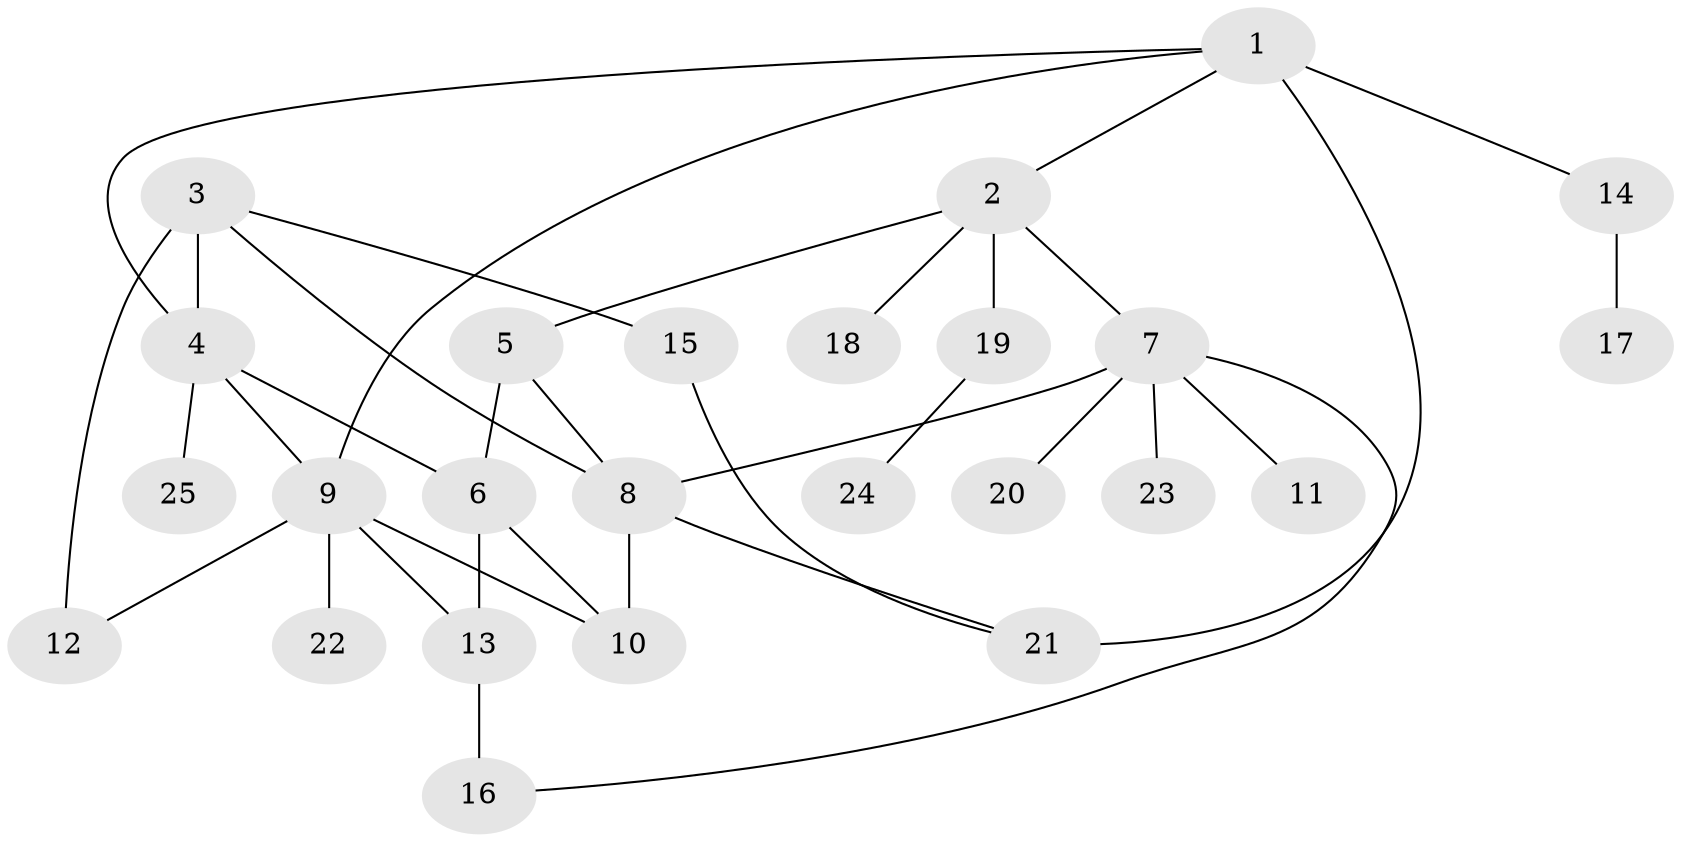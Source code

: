 // original degree distribution, {7: 0.08163265306122448, 6: 0.061224489795918366, 3: 0.08163265306122448, 9: 0.02040816326530612, 4: 0.04081632653061224, 1: 0.5510204081632653, 2: 0.16326530612244897}
// Generated by graph-tools (version 1.1) at 2025/52/03/04/25 22:52:21]
// undirected, 25 vertices, 35 edges
graph export_dot {
  node [color=gray90,style=filled];
  1;
  2;
  3;
  4;
  5;
  6;
  7;
  8;
  9;
  10;
  11;
  12;
  13;
  14;
  15;
  16;
  17;
  18;
  19;
  20;
  21;
  22;
  23;
  24;
  25;
  1 -- 2 [weight=1.0];
  1 -- 4 [weight=1.0];
  1 -- 9 [weight=1.0];
  1 -- 14 [weight=1.0];
  1 -- 21 [weight=2.0];
  2 -- 5 [weight=1.0];
  2 -- 7 [weight=1.0];
  2 -- 18 [weight=1.0];
  2 -- 19 [weight=1.0];
  3 -- 4 [weight=1.0];
  3 -- 8 [weight=1.0];
  3 -- 12 [weight=3.0];
  3 -- 15 [weight=1.0];
  4 -- 6 [weight=1.0];
  4 -- 9 [weight=1.0];
  4 -- 25 [weight=1.0];
  5 -- 6 [weight=5.0];
  5 -- 8 [weight=1.0];
  6 -- 10 [weight=1.0];
  6 -- 13 [weight=1.0];
  7 -- 8 [weight=1.0];
  7 -- 11 [weight=1.0];
  7 -- 16 [weight=1.0];
  7 -- 20 [weight=1.0];
  7 -- 23 [weight=1.0];
  8 -- 10 [weight=1.0];
  8 -- 21 [weight=1.0];
  9 -- 10 [weight=1.0];
  9 -- 12 [weight=1.0];
  9 -- 13 [weight=1.0];
  9 -- 22 [weight=1.0];
  13 -- 16 [weight=2.0];
  14 -- 17 [weight=1.0];
  15 -- 21 [weight=1.0];
  19 -- 24 [weight=1.0];
}
